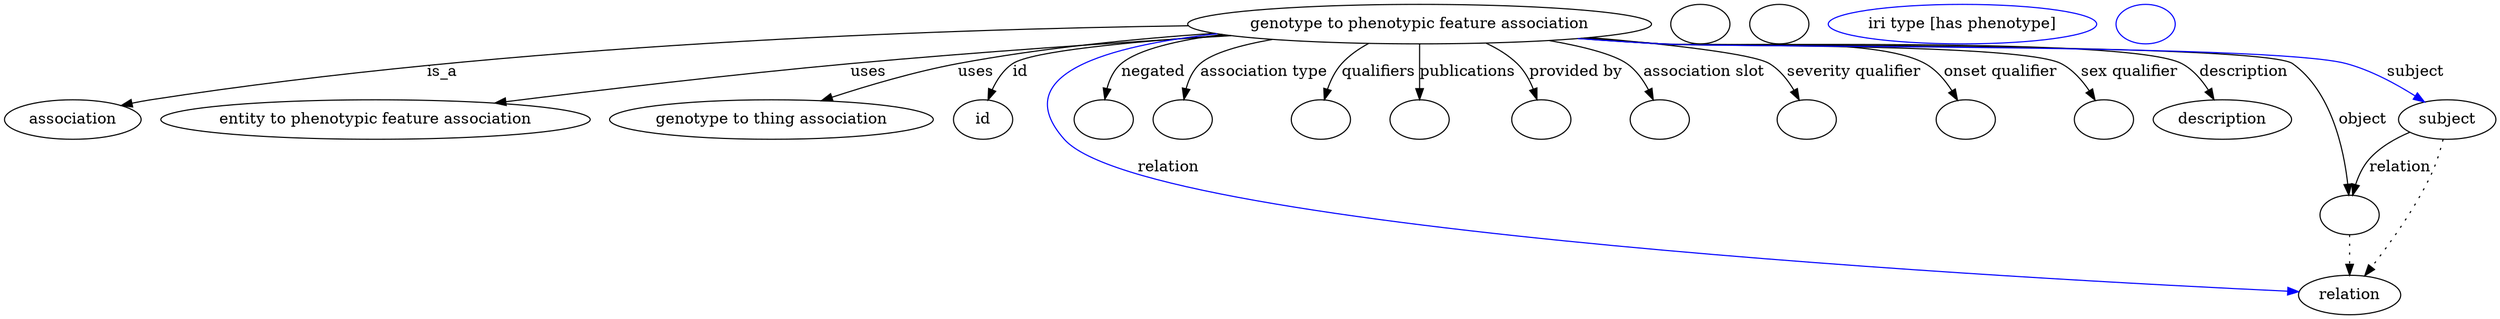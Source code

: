 digraph {
	graph [bb="0,0,1858.6,281"];
	node [label="\N"];
	"genotype to phenotypic feature association"	 [height=0.5,
		label="genotype to phenotypic feature association",
		pos="1049.4,263",
		width=4.4827];
	association	 [height=0.5,
		pos="49.402,177",
		width=1.3723];
	"genotype to phenotypic feature association" -> association	 [label=is_a,
		lp="389.68,220",
		pos="e,85.607,189.36 898.93,256.46 672.61,245.89 255.47,223.34 108.4,195 104.2,194.19 99.877,193.2 95.567,192.09"];
	"entity to phenotypic feature association"	 [height=0.5,
		pos="266.4,177",
		width=4.1417];
	"genotype to phenotypic feature association" -> "entity to phenotypic feature association"	 [label=uses,
		lp="630.46,220",
		pos="e,356.99,191.34 911.84,253.55 827.08,247.22 716.25,238.04 618.29,227 533.4,217.43 437.42,203.59 367.16,192.9"];
	"genotype to thing association"	 [height=0.5,
		pos="547.4,177",
		width=3.153];
	"genotype to phenotypic feature association" -> "genotype to thing association"	 [label=uses,
		lp="707.46,220",
		pos="e,588.77,193.78 902.66,255.5 838.48,250.32 762.63,241.61 695.29,227 662.36,219.85 626.53,207.85 598.38,197.4"];
	id	 [height=0.5,
		pos="706.4,177",
		width=0.75];
	"genotype to phenotypic feature association" -> id	 [color=black,
		label=id,
		lp="742.85,220",
		pos="e,712.41,194.74 914.88,253.05 837.24,246.34 751.95,236.93 736.51,227 728,221.52 721.55,212.71 716.84,204",
		style=solid];
	object	 [color=black,
		height=0.5,
		label="",
		pos="1752.4,91",
		width=0.75];
	"genotype to phenotypic feature association" -> object	 [color=black,
		label=object,
		lp="1755.5,177",
		pos="e,1750.6,109.23 1161.8,250.02 1181,248.11 1200.8,246.34 1219.4,245 1245.6,243.11 1670.1,240.97 1692.4,227 1729.3,203.84 1743.6,152.04 \
1749.1,119.47",
		style=solid];
	negated	 [color=black,
		height=0.5,
		label="",
		pos="816.4,177",
		width=0.75];
	"genotype to phenotypic feature association" -> negated	 [color=black,
		label=negated,
		lp="860.17,220",
		pos="e,819.6,194.91 923.52,251.69 886.57,246.21 852.21,238.29 837.87,227 830.72,221.37 825.91,212.9 822.7,204.52",
		style=solid];
	"association type"	 [color=black,
		height=0.5,
		label="",
		pos="888.4,177",
		width=0.75];
	"genotype to phenotypic feature association" -> "association type"	 [color=black,
		label="association type",
		lp="937.31,220",
		pos="e,884.63,195.16 945.9,249.19 921.24,243.78 899.7,236.52 891.59,227 886.5,221.01 884.6,213.02 884.28,205.18",
		style=solid];
	qualifiers	 [color=black,
		height=0.5,
		label="",
		pos="974.4,177",
		width=0.75];
	"genotype to phenotypic feature association" -> qualifiers	 [color=black,
		label=qualifiers,
		lp="1019.5,220",
		pos="e,978.24,195.08 1014.3,245.36 1006.6,240.25 999.05,234.1 993.3,227 988.04,220.51 984.14,212.4 981.3,204.62",
		style=solid];
	publications	 [color=black,
		height=0.5,
		label="",
		pos="1049.4,177",
		width=0.75];
	"genotype to phenotypic feature association" -> publications	 [color=black,
		label=publications,
		lp="1083.6,220",
		pos="e,1049.4,195.21 1049.4,244.76 1049.4,233.36 1049.4,218.43 1049.4,205.49",
		style=solid];
	"provided by"	 [color=black,
		height=0.5,
		label="",
		pos="1140.4,177",
		width=0.75];
	"genotype to phenotypic feature association" -> "provided by"	 [color=black,
		label="provided by",
		lp="1162,220",
		pos="e,1135.8,194.87 1093.7,245.56 1102.7,240.55 1111.5,234.4 1118.4,227 1124.4,220.6 1128.9,212.3 1132.3,204.32",
		style=solid];
	"association slot"	 [color=black,
		height=0.5,
		label="",
		pos="1230.4,177",
		width=0.75];
	"genotype to phenotypic feature association" -> "association slot"	 [color=black,
		label="association slot",
		lp="1256.4,220",
		pos="e,1223.5,194.78 1136.9,247.84 1163.5,241.98 1188.6,234.8 1199.4,227 1207.5,221.11 1214,212.36 1218.9,203.82",
		style=solid];
	"severity qualifier"	 [color=black,
		height=0.5,
		label="",
		pos="1339.4,177",
		width=0.75];
	"genotype to phenotypic feature association" -> "severity qualifier"	 [color=black,
		label="severity qualifier",
		lp="1365.6,220",
		pos="e,1331.3,194.7 1166.5,250.61 1227.2,243.44 1291.2,234.4 1303.4,227 1312.7,221.36 1320.3,212.27 1326.1,203.38",
		style=solid];
	"onset qualifier"	 [color=black,
		height=0.5,
		label="",
		pos="1456.4,177",
		width=0.75];
	"genotype to phenotypic feature association" -> "onset qualifier"	 [color=black,
		label="onset qualifier",
		lp="1473.3,220",
		pos="e,1447.4,194.44 1165.5,250.48 1183.6,248.6 1202,246.72 1219.4,245 1263.1,240.69 1377.7,247.83 1416.4,227 1426.6,221.49 1435.2,212.14 \
1441.7,203",
		style=solid];
	"sex qualifier"	 [color=black,
		height=0.5,
		label="",
		pos="1557.4,177",
		width=0.75];
	"genotype to phenotypic feature association" -> "sex qualifier"	 [color=black,
		label="sex qualifier",
		lp="1569.8,220",
		pos="e,1548.7,194.08 1163.2,250.23 1182,248.34 1201.2,246.51 1219.4,245 1252.5,242.25 1488,242.26 1517.4,227 1528,221.52 1536.7,211.86 \
1543.3,202.49",
		style=solid];
	description	 [height=0.5,
		pos="1651.4,177",
		width=1.3723];
	"genotype to phenotypic feature association" -> description	 [color=black,
		label=description,
		lp="1657.5,220",
		pos="e,1641.5,194.67 1162.2,250.1 1181.3,248.2 1200.9,246.41 1219.4,245 1262.5,241.72 1569.5,245.95 1608.4,227 1619.3,221.7 1628.5,212.26 \
1635.6,203",
		style=solid];
	relation	 [height=0.5,
		pos="1752.4,18",
		width=1.031];
	"genotype to phenotypic feature association" -> relation	 [color=blue,
		label=relation,
		lp="868.78,134",
		pos="e,1715.6,20.531 917.05,252.58 827.11,240.42 732.48,214.37 780.4,159 841.97,87.858 1519.8,34.584 1705.6,21.245",
		style=solid];
	subject	 [height=0.5,
		pos="1823.4,177",
		width=0.97656];
	"genotype to phenotypic feature association" -> subject	 [color=blue,
		label=subject,
		lp="1798.2,220",
		pos="e,1806.4,192.89 1161.3,250 1180.7,248.08 1200.6,246.31 1219.4,245 1278.3,240.89 1694.3,245.41 1750.4,227 1768,221.21 1785.3,209.73 \
1798.6,199.24",
		style=solid];
	association_id	 [color=black,
		height=0.5,
		label="",
		pos="1255.4,263",
		width=0.75];
	object -> relation	 [pos="e,1752.4,36.09 1752.4,72.955 1752.4,64.883 1752.4,55.176 1752.4,46.182",
		style=dotted];
	"entity to phenotypic feature association description"	 [color=black,
		height=0.5,
		label="",
		pos="1327.4,263",
		width=0.75];
	"genotype to phenotypic feature association relation"	 [color=blue,
		height=0.5,
		label="iri type [has phenotype]",
		pos="1466.4,263",
		width=2.6206];
	subject -> object	 [label=relation,
		lp="1791.8,134",
		pos="e,1756.1,109 1798.3,164.3 1788.5,158.34 1778,150.45 1770.6,141 1765.6,134.51 1761.9,126.49 1759.1,118.78"];
	subject -> relation	 [pos="e,1764.8,35.139 1820.8,158.68 1819.2,149.1 1816.8,137.27 1813.4,127 1803.5,96.515 1784.6,64.879 1770.5,43.594",
		style=dotted];
	"genotype to phenotypic feature association subject"	 [color=blue,
		height=0.5,
		label="",
		pos="1605.4,263",
		width=0.75];
}
